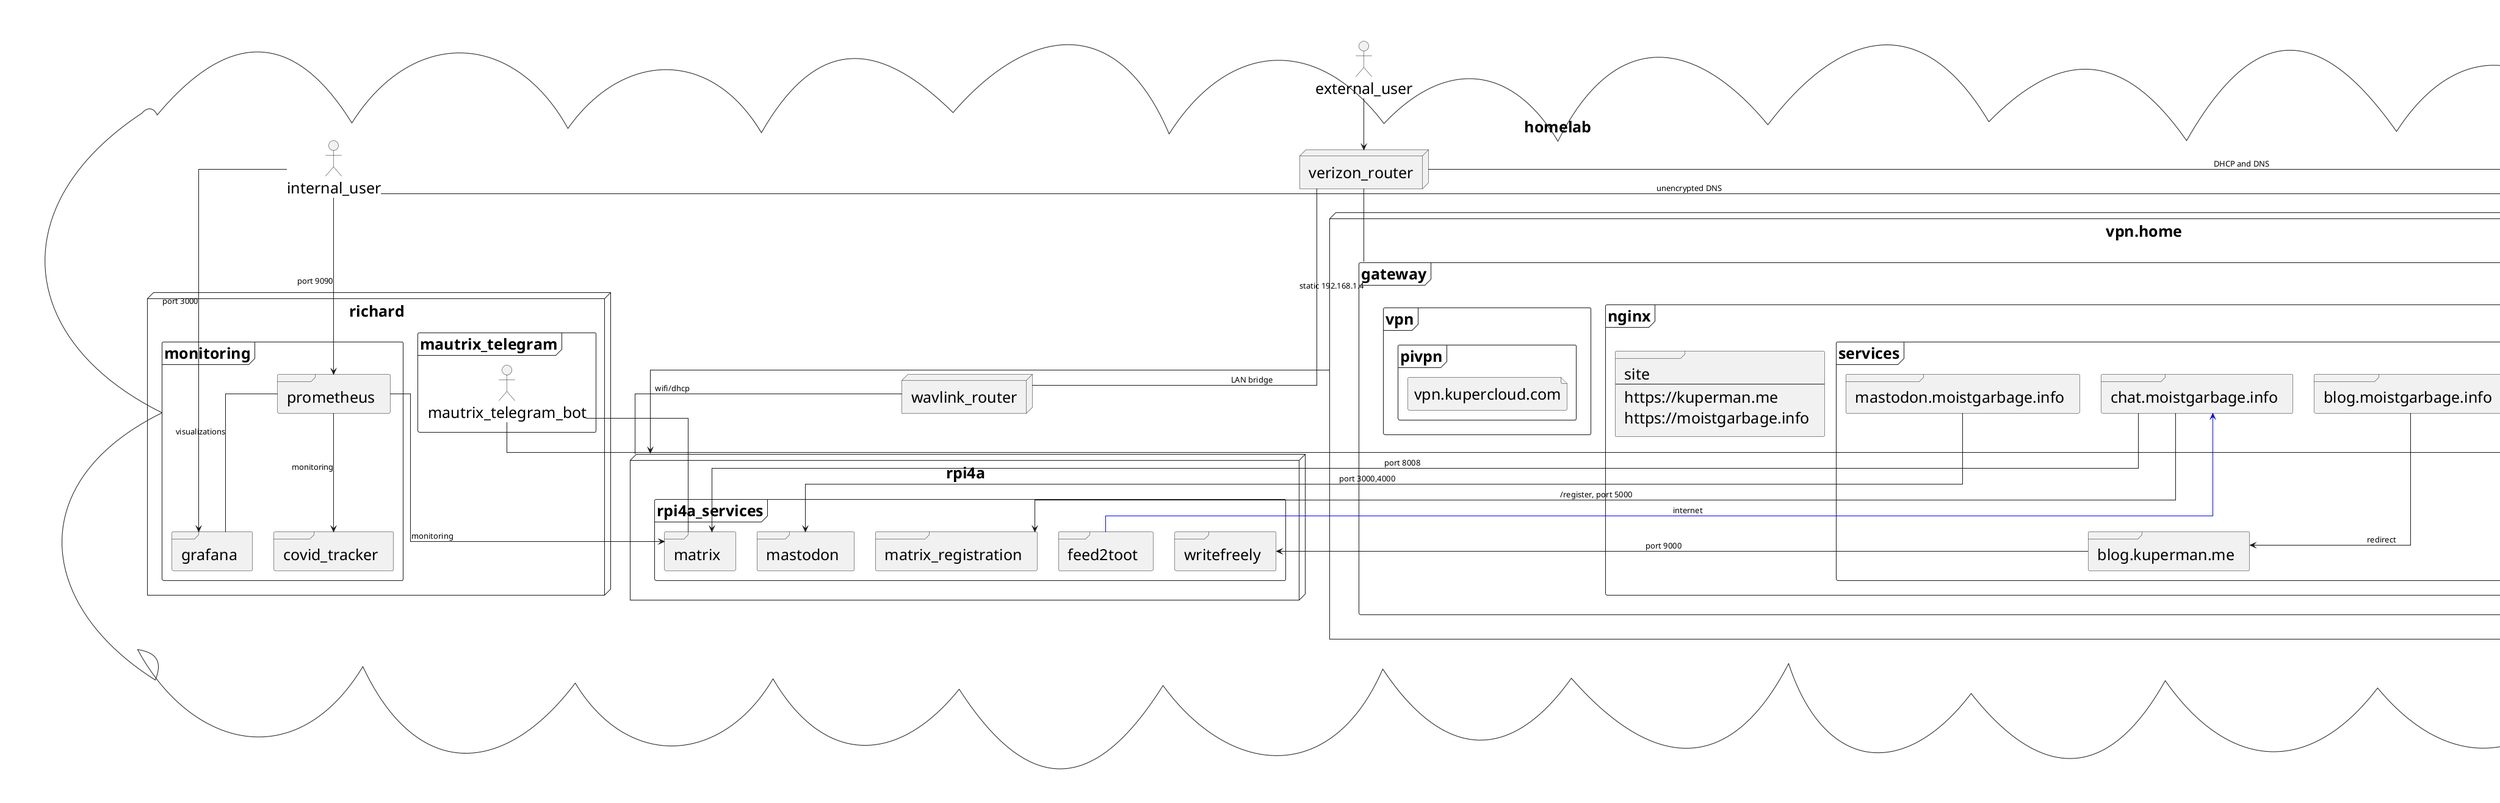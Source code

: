 @startuml
actor external_user
cloud homelab {
	node verizon_router
	node wavlink_router 
	node vpn.home {
		frame DNS {
			frame pihole
			frame funkyd
		}

		frame gateway {
			frame nginx {
				frame services {
					frame blog.moistgarbage.info
					frame chat.moistgarbage.info
					frame mastodon.moistgarbage.info

					frame blog.kuperman.me
					frame update_dns [
						sets external dns for all domains
					]
				}

				frame site [
					site
					---
					https://kuperman.me
					https://moistgarbage.info
				]
			}

			frame vpn {
				frame pivpn {
					file vpn.kupercloud.com	
				}
			}
		}
	}

	node rpi4a {
		frame rpi4a_services {
			frame matrix
			frame matrix_registration
			frame mastodon
			frame feed2toot
			frame writefreely
		}
	}

	node richard {
	 	frame monitoring {
			frame prometheus
			frame grafana 
			frame covid_tracker
		}
		frame mautrix_telegram {
			actor mautrix_telegram_bot
		}
	}
	actor internal_user
}

cloud AWS
cloud google_dns
cloud cloudflare_dns
cloud quad9_dns
cloud telegram

verizon_router -- wavlink_router : LAN bridge
verizon_router -- gateway : static 192.168.1.4
wavlink_router -- rpi4a : wifi/dhcp

mastodon.moistgarbage.info --> mastodon : port 3000,4000

chat.moistgarbage.info -d-> matrix : port 8008
chat.moistgarbage.info -d-> matrix_registration : /register, port 5000
feed2toot -[#blue]r-> chat.moistgarbage.info : internet

blog.moistgarbage.info --> blog.kuperman.me : redirect
blog.kuperman.me --> writefreely : port 9000

prometheus --> matrix : monitoring
prometheus -- grafana : visualizations
prometheus --> covid_tracker :monitoring

matrix -- mautrix_telegram_bot
mautrix_telegram_bot --> telegram

update_dns --> AWS : cron

internal_user --> prometheus : port 9090
internal_user --> grafana : port 3000

pihole --> funkyd : sole upstream, no tls
funkyd --> cloudflare_dns : tls
funkyd --> google_dns: tls
funkyd --> quad9_dns : tls
internal_user --> pihole : unencrypted DNS
verizon_router --> pihole :DHCP and DNS

external_user -d-> verizon_router

vpn.home -[hidden]-> rpi4a
vpn.home -down-> rpi4a
skinparam linetype ortho
skinparam defaultFontSize 25
@enduml
